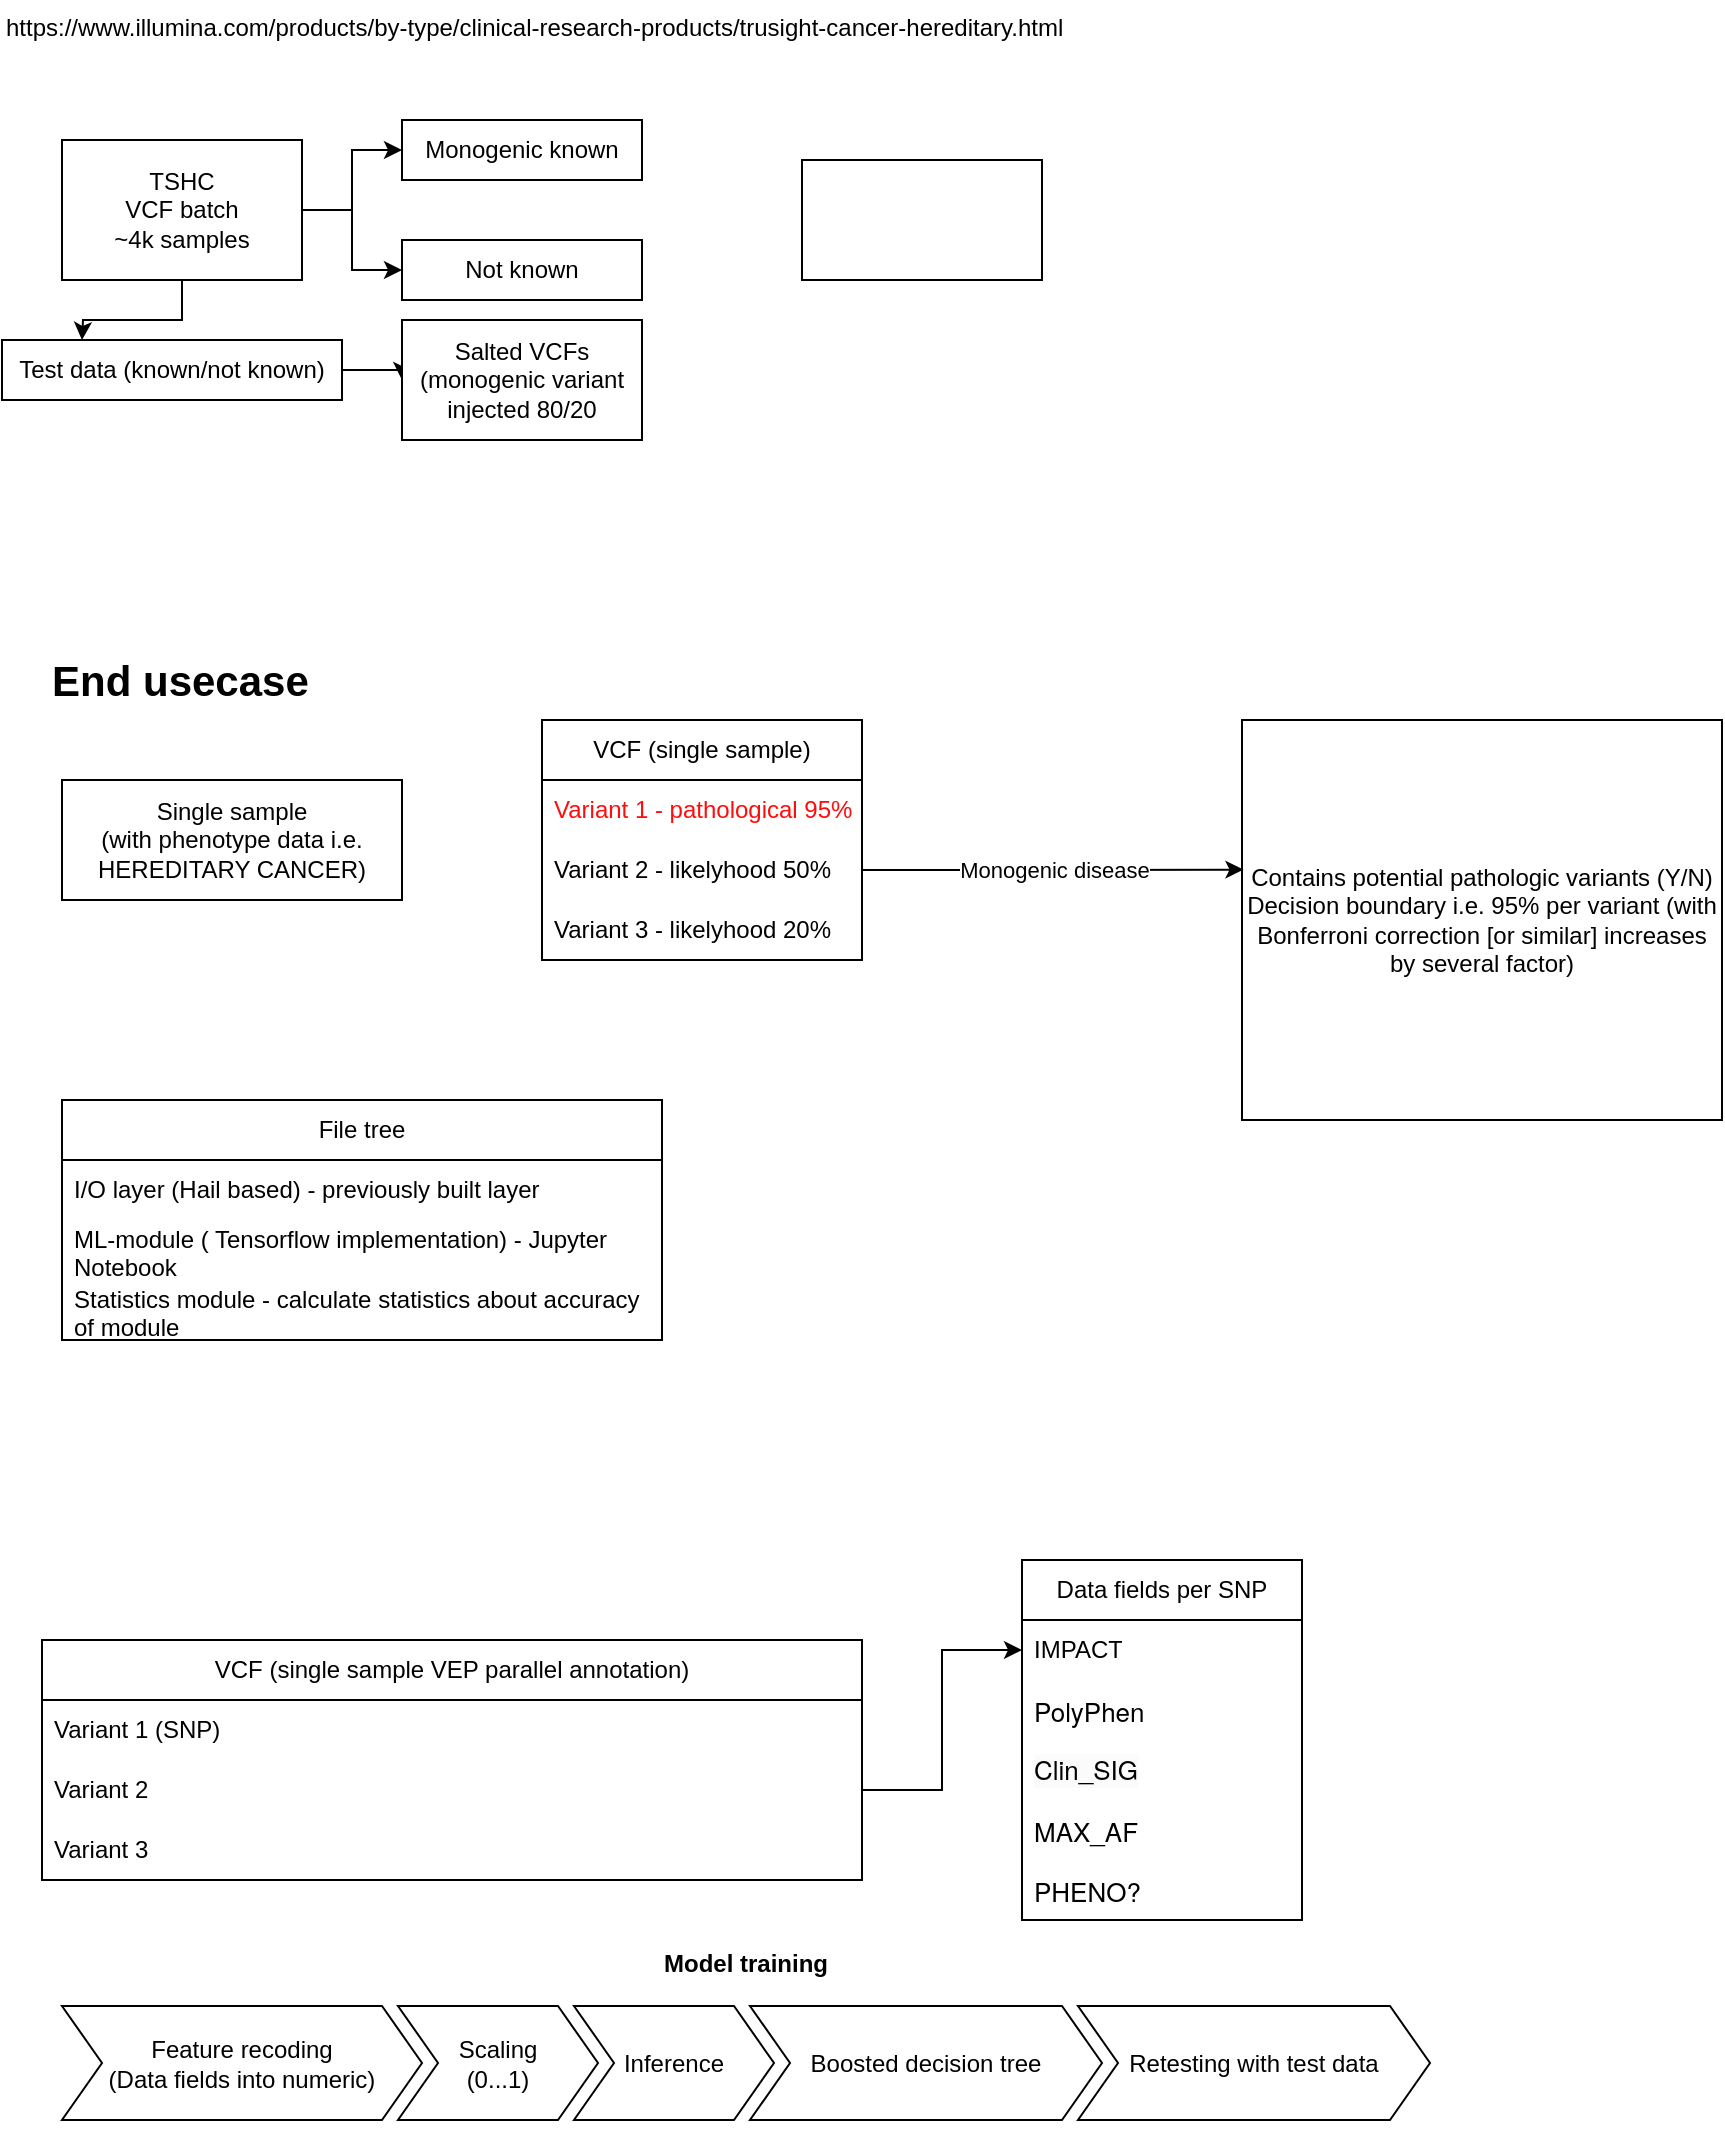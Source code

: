 <mxfile version="23.1.1" type="github">
  <diagram name="Page-1" id="yLdyAgAhy5sliRw4i6jr">
    <mxGraphModel dx="794" dy="1570" grid="1" gridSize="10" guides="1" tooltips="1" connect="1" arrows="1" fold="1" page="1" pageScale="1" pageWidth="850" pageHeight="1100" math="0" shadow="0">
      <root>
        <mxCell id="0" />
        <mxCell id="1" parent="0" />
        <mxCell id="ovGhK_PuXHXMLangWI-R-22" value="" style="edgeStyle=orthogonalEdgeStyle;rounded=0;orthogonalLoop=1;jettySize=auto;html=1;" edge="1" parent="1" source="ovGhK_PuXHXMLangWI-R-1" target="ovGhK_PuXHXMLangWI-R-19">
          <mxGeometry relative="1" as="geometry" />
        </mxCell>
        <mxCell id="ovGhK_PuXHXMLangWI-R-23" style="edgeStyle=orthogonalEdgeStyle;rounded=0;orthogonalLoop=1;jettySize=auto;html=1;exitX=1;exitY=0.5;exitDx=0;exitDy=0;entryX=0;entryY=0.5;entryDx=0;entryDy=0;" edge="1" parent="1" source="ovGhK_PuXHXMLangWI-R-1" target="ovGhK_PuXHXMLangWI-R-18">
          <mxGeometry relative="1" as="geometry" />
        </mxCell>
        <mxCell id="ovGhK_PuXHXMLangWI-R-26" style="edgeStyle=orthogonalEdgeStyle;rounded=0;orthogonalLoop=1;jettySize=auto;html=1;exitX=0.5;exitY=1;exitDx=0;exitDy=0;" edge="1" parent="1" source="ovGhK_PuXHXMLangWI-R-1">
          <mxGeometry relative="1" as="geometry">
            <mxPoint x="40" y="130" as="targetPoint" />
          </mxGeometry>
        </mxCell>
        <mxCell id="ovGhK_PuXHXMLangWI-R-1" value="TSHC&lt;br&gt;VCF batch&lt;br&gt;~4k samples" style="rounded=0;whiteSpace=wrap;html=1;" vertex="1" parent="1">
          <mxGeometry x="30" y="30" width="120" height="70" as="geometry" />
        </mxCell>
        <mxCell id="ovGhK_PuXHXMLangWI-R-2" value="Single sample&lt;br&gt;(with phenotype data i.e. HEREDITARY CANCER)" style="rounded=0;whiteSpace=wrap;html=1;" vertex="1" parent="1">
          <mxGeometry x="30" y="350" width="170" height="60" as="geometry" />
        </mxCell>
        <mxCell id="ovGhK_PuXHXMLangWI-R-4" value="VCF (single sample VEP parallel annotation)" style="swimlane;fontStyle=0;childLayout=stackLayout;horizontal=1;startSize=30;horizontalStack=0;resizeParent=1;resizeParentMax=0;resizeLast=0;collapsible=1;marginBottom=0;whiteSpace=wrap;html=1;" vertex="1" parent="1">
          <mxGeometry x="20" y="780" width="410" height="120" as="geometry" />
        </mxCell>
        <mxCell id="ovGhK_PuXHXMLangWI-R-5" value="Variant 1 (SNP)" style="text;strokeColor=none;fillColor=none;align=left;verticalAlign=middle;spacingLeft=4;spacingRight=4;overflow=hidden;points=[[0,0.5],[1,0.5]];portConstraint=eastwest;rotatable=0;whiteSpace=wrap;html=1;" vertex="1" parent="ovGhK_PuXHXMLangWI-R-4">
          <mxGeometry y="30" width="410" height="30" as="geometry" />
        </mxCell>
        <mxCell id="ovGhK_PuXHXMLangWI-R-6" value="Variant 2" style="text;strokeColor=none;fillColor=none;align=left;verticalAlign=middle;spacingLeft=4;spacingRight=4;overflow=hidden;points=[[0,0.5],[1,0.5]];portConstraint=eastwest;rotatable=0;whiteSpace=wrap;html=1;" vertex="1" parent="ovGhK_PuXHXMLangWI-R-4">
          <mxGeometry y="60" width="410" height="30" as="geometry" />
        </mxCell>
        <mxCell id="ovGhK_PuXHXMLangWI-R-7" value="Variant 3" style="text;strokeColor=none;fillColor=none;align=left;verticalAlign=middle;spacingLeft=4;spacingRight=4;overflow=hidden;points=[[0,0.5],[1,0.5]];portConstraint=eastwest;rotatable=0;whiteSpace=wrap;html=1;" vertex="1" parent="ovGhK_PuXHXMLangWI-R-4">
          <mxGeometry y="90" width="410" height="30" as="geometry" />
        </mxCell>
        <mxCell id="ovGhK_PuXHXMLangWI-R-8" value="Contains potential pathologic variants (Y/N)&lt;br&gt;Decision boundary i.e. 95% per variant (with Bonferroni correction [or similar] increases by several factor)" style="rounded=0;whiteSpace=wrap;html=1;" vertex="1" parent="1">
          <mxGeometry x="620" y="320" width="240" height="200" as="geometry" />
        </mxCell>
        <mxCell id="ovGhK_PuXHXMLangWI-R-10" value="VCF (single sample)" style="swimlane;fontStyle=0;childLayout=stackLayout;horizontal=1;startSize=30;horizontalStack=0;resizeParent=1;resizeParentMax=0;resizeLast=0;collapsible=1;marginBottom=0;whiteSpace=wrap;html=1;" vertex="1" parent="1">
          <mxGeometry x="270" y="320" width="160" height="120" as="geometry" />
        </mxCell>
        <mxCell id="ovGhK_PuXHXMLangWI-R-11" value="&lt;font color=&quot;#ff0d0d&quot;&gt;Variant 1 - pathological 95%&lt;/font&gt;" style="text;strokeColor=none;fillColor=none;align=left;verticalAlign=middle;spacingLeft=4;spacingRight=4;overflow=hidden;points=[[0,0.5],[1,0.5]];portConstraint=eastwest;rotatable=0;whiteSpace=wrap;html=1;" vertex="1" parent="ovGhK_PuXHXMLangWI-R-10">
          <mxGeometry y="30" width="160" height="30" as="geometry" />
        </mxCell>
        <mxCell id="ovGhK_PuXHXMLangWI-R-12" value="Variant 2 - likelyhood 50%" style="text;strokeColor=none;fillColor=none;align=left;verticalAlign=middle;spacingLeft=4;spacingRight=4;overflow=hidden;points=[[0,0.5],[1,0.5]];portConstraint=eastwest;rotatable=0;whiteSpace=wrap;html=1;" vertex="1" parent="ovGhK_PuXHXMLangWI-R-10">
          <mxGeometry y="60" width="160" height="30" as="geometry" />
        </mxCell>
        <mxCell id="ovGhK_PuXHXMLangWI-R-13" value="Variant 3 - likelyhood 20%" style="text;strokeColor=none;fillColor=none;align=left;verticalAlign=middle;spacingLeft=4;spacingRight=4;overflow=hidden;points=[[0,0.5],[1,0.5]];portConstraint=eastwest;rotatable=0;whiteSpace=wrap;html=1;" vertex="1" parent="ovGhK_PuXHXMLangWI-R-10">
          <mxGeometry y="90" width="160" height="30" as="geometry" />
        </mxCell>
        <mxCell id="ovGhK_PuXHXMLangWI-R-14" style="edgeStyle=orthogonalEdgeStyle;rounded=0;orthogonalLoop=1;jettySize=auto;html=1;exitX=1;exitY=0.5;exitDx=0;exitDy=0;entryX=0.003;entryY=0.374;entryDx=0;entryDy=0;entryPerimeter=0;" edge="1" parent="1" source="ovGhK_PuXHXMLangWI-R-12" target="ovGhK_PuXHXMLangWI-R-8">
          <mxGeometry relative="1" as="geometry" />
        </mxCell>
        <mxCell id="ovGhK_PuXHXMLangWI-R-15" value="Monogenic disease" style="edgeLabel;html=1;align=center;verticalAlign=middle;resizable=0;points=[];" vertex="1" connectable="0" parent="ovGhK_PuXHXMLangWI-R-14">
          <mxGeometry x="-0.221" y="1" relative="1" as="geometry">
            <mxPoint x="21" y="1" as="offset" />
          </mxGeometry>
        </mxCell>
        <mxCell id="ovGhK_PuXHXMLangWI-R-16" style="edgeStyle=orthogonalEdgeStyle;rounded=0;orthogonalLoop=1;jettySize=auto;html=1;exitX=0.5;exitY=1;exitDx=0;exitDy=0;" edge="1" parent="1" source="ovGhK_PuXHXMLangWI-R-8" target="ovGhK_PuXHXMLangWI-R-8">
          <mxGeometry relative="1" as="geometry" />
        </mxCell>
        <mxCell id="ovGhK_PuXHXMLangWI-R-18" value="Monogenic known" style="rounded=0;whiteSpace=wrap;html=1;" vertex="1" parent="1">
          <mxGeometry x="200" y="20" width="120" height="30" as="geometry" />
        </mxCell>
        <mxCell id="ovGhK_PuXHXMLangWI-R-19" value="Not known" style="rounded=0;whiteSpace=wrap;html=1;" vertex="1" parent="1">
          <mxGeometry x="200" y="80" width="120" height="30" as="geometry" />
        </mxCell>
        <mxCell id="ovGhK_PuXHXMLangWI-R-21" style="edgeStyle=orthogonalEdgeStyle;rounded=0;orthogonalLoop=1;jettySize=auto;html=1;exitX=0.5;exitY=1;exitDx=0;exitDy=0;" edge="1" parent="1" source="ovGhK_PuXHXMLangWI-R-19" target="ovGhK_PuXHXMLangWI-R-19">
          <mxGeometry relative="1" as="geometry" />
        </mxCell>
        <mxCell id="ovGhK_PuXHXMLangWI-R-25" value="" style="rounded=0;whiteSpace=wrap;html=1;" vertex="1" parent="1">
          <mxGeometry x="400" y="40" width="120" height="60" as="geometry" />
        </mxCell>
        <mxCell id="ovGhK_PuXHXMLangWI-R-29" style="edgeStyle=orthogonalEdgeStyle;rounded=0;orthogonalLoop=1;jettySize=auto;html=1;exitX=1;exitY=0.5;exitDx=0;exitDy=0;entryX=0;entryY=0.5;entryDx=0;entryDy=0;" edge="1" parent="1" source="ovGhK_PuXHXMLangWI-R-27" target="ovGhK_PuXHXMLangWI-R-28">
          <mxGeometry relative="1" as="geometry" />
        </mxCell>
        <mxCell id="ovGhK_PuXHXMLangWI-R-27" value="Test data (known/not known)" style="rounded=0;whiteSpace=wrap;html=1;" vertex="1" parent="1">
          <mxGeometry y="130" width="170" height="30" as="geometry" />
        </mxCell>
        <mxCell id="ovGhK_PuXHXMLangWI-R-28" value="Salted VCFs (monogenic variant injected 80/20" style="rounded=0;whiteSpace=wrap;html=1;" vertex="1" parent="1">
          <mxGeometry x="200" y="120" width="120" height="60" as="geometry" />
        </mxCell>
        <mxCell id="ovGhK_PuXHXMLangWI-R-30" value="&lt;h1&gt;&lt;b style=&quot;border-color: var(--border-color); text-align: center;&quot;&gt;&lt;font style=&quot;font-size: 21px;&quot;&gt;End usecase&lt;/font&gt;&lt;/b&gt;&lt;br&gt;&lt;/h1&gt;" style="text;html=1;strokeColor=none;fillColor=none;spacing=5;spacingTop=-20;whiteSpace=wrap;overflow=hidden;rounded=0;" vertex="1" parent="1">
          <mxGeometry x="20" y="280" width="190" height="120" as="geometry" />
        </mxCell>
        <mxCell id="ovGhK_PuXHXMLangWI-R-31" value="File tree" style="swimlane;fontStyle=0;childLayout=stackLayout;horizontal=1;startSize=30;horizontalStack=0;resizeParent=1;resizeParentMax=0;resizeLast=0;collapsible=1;marginBottom=0;whiteSpace=wrap;html=1;" vertex="1" parent="1">
          <mxGeometry x="30" y="510" width="300" height="120" as="geometry" />
        </mxCell>
        <mxCell id="ovGhK_PuXHXMLangWI-R-32" value="I/O layer (Hail based) - previously built layer" style="text;strokeColor=none;fillColor=none;align=left;verticalAlign=middle;spacingLeft=4;spacingRight=4;overflow=hidden;points=[[0,0.5],[1,0.5]];portConstraint=eastwest;rotatable=0;whiteSpace=wrap;html=1;" vertex="1" parent="ovGhK_PuXHXMLangWI-R-31">
          <mxGeometry y="30" width="300" height="30" as="geometry" />
        </mxCell>
        <mxCell id="ovGhK_PuXHXMLangWI-R-33" value="ML-module ( Tensorflow implementation) - Jupyter Notebook" style="text;strokeColor=none;fillColor=none;align=left;verticalAlign=middle;spacingLeft=4;spacingRight=4;overflow=hidden;points=[[0,0.5],[1,0.5]];portConstraint=eastwest;rotatable=0;whiteSpace=wrap;html=1;" vertex="1" parent="ovGhK_PuXHXMLangWI-R-31">
          <mxGeometry y="60" width="300" height="30" as="geometry" />
        </mxCell>
        <mxCell id="ovGhK_PuXHXMLangWI-R-34" value="Statistics module - calculate statistics about accuracy of module" style="text;strokeColor=none;fillColor=none;align=left;verticalAlign=middle;spacingLeft=4;spacingRight=4;overflow=hidden;points=[[0,0.5],[1,0.5]];portConstraint=eastwest;rotatable=0;whiteSpace=wrap;html=1;" vertex="1" parent="ovGhK_PuXHXMLangWI-R-31">
          <mxGeometry y="90" width="300" height="30" as="geometry" />
        </mxCell>
        <UserObject label="https://www.illumina.com/products/by-type/clinical-research-products/trusight-cancer-hereditary.html" link="https://www.illumina.com/products/by-type/clinical-research-products/trusight-cancer-hereditary.html" id="ovGhK_PuXHXMLangWI-R-43">
          <mxCell style="text;whiteSpace=wrap;" vertex="1" parent="1">
            <mxGeometry y="-40" width="560" height="50" as="geometry" />
          </mxCell>
        </UserObject>
        <mxCell id="ovGhK_PuXHXMLangWI-R-44" value="Data fields per SNP" style="swimlane;fontStyle=0;childLayout=stackLayout;horizontal=1;startSize=30;horizontalStack=0;resizeParent=1;resizeParentMax=0;resizeLast=0;collapsible=1;marginBottom=0;whiteSpace=wrap;html=1;" vertex="1" parent="1">
          <mxGeometry x="510" y="740" width="140" height="180" as="geometry" />
        </mxCell>
        <mxCell id="ovGhK_PuXHXMLangWI-R-45" value="IMPACT" style="text;strokeColor=none;fillColor=none;align=left;verticalAlign=middle;spacingLeft=4;spacingRight=4;overflow=hidden;points=[[0,0.5],[1,0.5]];portConstraint=eastwest;rotatable=0;whiteSpace=wrap;html=1;" vertex="1" parent="ovGhK_PuXHXMLangWI-R-44">
          <mxGeometry y="30" width="140" height="30" as="geometry" />
        </mxCell>
        <mxCell id="ovGhK_PuXHXMLangWI-R-46" value="&lt;p style=&quot;margin: 0px; font-style: normal; font-variant-caps: normal; font-stretch: normal; font-size: 13px; line-height: normal; font-family: &amp;quot;Helvetica Neue&amp;quot;; font-size-adjust: none; font-kerning: auto; font-variant-alternates: normal; font-variant-ligatures: normal; font-variant-numeric: normal; font-variant-east-asian: normal; font-variant-position: normal; font-variant-emoji: normal; font-feature-settings: normal; font-optical-sizing: auto; font-variation-settings: normal;&quot;&gt;PolyPhen&lt;/p&gt;" style="text;strokeColor=none;fillColor=none;align=left;verticalAlign=middle;spacingLeft=4;spacingRight=4;overflow=hidden;points=[[0,0.5],[1,0.5]];portConstraint=eastwest;rotatable=0;whiteSpace=wrap;html=1;" vertex="1" parent="ovGhK_PuXHXMLangWI-R-44">
          <mxGeometry y="60" width="140" height="30" as="geometry" />
        </mxCell>
        <mxCell id="ovGhK_PuXHXMLangWI-R-47" value="&lt;span style=&quot;caret-color: rgb(0, 0, 0); color: rgb(0, 0, 0); font-family: &amp;quot;Helvetica Neue&amp;quot;; font-size: 13px; font-style: normal; font-variant-caps: normal; font-weight: 400; letter-spacing: normal; text-align: left; text-indent: 0px; text-transform: none; word-spacing: 0px; -webkit-text-stroke-width: 0px; background-color: rgb(251, 251, 251); text-decoration: none; float: none; display: inline !important;&quot;&gt;Clin_SIG&lt;/span&gt;" style="text;strokeColor=none;fillColor=none;align=left;verticalAlign=middle;spacingLeft=4;spacingRight=4;overflow=hidden;points=[[0,0.5],[1,0.5]];portConstraint=eastwest;rotatable=0;whiteSpace=wrap;html=1;" vertex="1" parent="ovGhK_PuXHXMLangWI-R-44">
          <mxGeometry y="90" width="140" height="30" as="geometry" />
        </mxCell>
        <mxCell id="uKwTsWBKO9q8Pootr78T-1" value="&lt;p style=&quot;margin: 0px; font-style: normal; font-variant-caps: normal; font-stretch: normal; font-size: 13px; line-height: normal; font-family: &amp;quot;Helvetica Neue&amp;quot;; font-size-adjust: none; font-kerning: auto; font-variant-alternates: normal; font-variant-ligatures: normal; font-variant-numeric: normal; font-variant-east-asian: normal; font-variant-position: normal; font-variant-emoji: normal; font-feature-settings: normal; font-optical-sizing: auto; font-variation-settings: normal;&quot;&gt;MAX_AF&lt;/p&gt;" style="text;strokeColor=none;fillColor=none;align=left;verticalAlign=middle;spacingLeft=4;spacingRight=4;overflow=hidden;points=[[0,0.5],[1,0.5]];portConstraint=eastwest;rotatable=0;whiteSpace=wrap;html=1;" vertex="1" parent="ovGhK_PuXHXMLangWI-R-44">
          <mxGeometry y="120" width="140" height="30" as="geometry" />
        </mxCell>
        <mxCell id="uKwTsWBKO9q8Pootr78T-2" value="&lt;p style=&quot;margin: 0px; font-style: normal; font-variant-caps: normal; font-stretch: normal; font-size: 13px; line-height: normal; font-family: &amp;quot;Helvetica Neue&amp;quot;; font-size-adjust: none; font-kerning: auto; font-variant-alternates: normal; font-variant-ligatures: normal; font-variant-numeric: normal; font-variant-east-asian: normal; font-variant-position: normal; font-variant-emoji: normal; font-feature-settings: normal; font-optical-sizing: auto; font-variation-settings: normal;&quot;&gt;PHENO?&lt;/p&gt;" style="text;strokeColor=none;fillColor=none;align=left;verticalAlign=middle;spacingLeft=4;spacingRight=4;overflow=hidden;points=[[0,0.5],[1,0.5]];portConstraint=eastwest;rotatable=0;whiteSpace=wrap;html=1;" vertex="1" parent="ovGhK_PuXHXMLangWI-R-44">
          <mxGeometry y="150" width="140" height="30" as="geometry" />
        </mxCell>
        <mxCell id="ovGhK_PuXHXMLangWI-R-54" value="Model training" style="swimlane;childLayout=stackLayout;horizontal=1;fillColor=none;horizontalStack=1;resizeParent=1;resizeParentMax=0;resizeLast=0;collapsible=0;strokeColor=none;stackBorder=10;stackSpacing=-12;resizable=1;align=center;points=[];whiteSpace=wrap;html=1;" vertex="1" parent="1">
          <mxGeometry x="20" y="930" width="704" height="100" as="geometry" />
        </mxCell>
        <mxCell id="ovGhK_PuXHXMLangWI-R-55" value="Feature recoding&lt;br&gt;(Data fields into numeric)" style="shape=step;perimeter=stepPerimeter;fixedSize=1;points=[];whiteSpace=wrap;html=1;" vertex="1" parent="ovGhK_PuXHXMLangWI-R-54">
          <mxGeometry x="10" y="33" width="180" height="57" as="geometry" />
        </mxCell>
        <mxCell id="ovGhK_PuXHXMLangWI-R-56" value="Scaling&lt;br&gt;(0...1)" style="shape=step;perimeter=stepPerimeter;fixedSize=1;points=[];whiteSpace=wrap;html=1;" vertex="1" parent="ovGhK_PuXHXMLangWI-R-54">
          <mxGeometry x="178" y="33" width="100" height="57" as="geometry" />
        </mxCell>
        <mxCell id="ovGhK_PuXHXMLangWI-R-57" value="Inference" style="shape=step;perimeter=stepPerimeter;fixedSize=1;points=[];whiteSpace=wrap;html=1;" vertex="1" parent="ovGhK_PuXHXMLangWI-R-54">
          <mxGeometry x="266" y="33" width="100" height="57" as="geometry" />
        </mxCell>
        <mxCell id="ovGhK_PuXHXMLangWI-R-60" value="Boosted decision tree" style="shape=step;perimeter=stepPerimeter;fixedSize=1;points=[];whiteSpace=wrap;html=1;" vertex="1" parent="ovGhK_PuXHXMLangWI-R-54">
          <mxGeometry x="354" y="33" width="176" height="57" as="geometry" />
        </mxCell>
        <mxCell id="ovGhK_PuXHXMLangWI-R-63" value="Retesting with test data" style="shape=step;perimeter=stepPerimeter;fixedSize=1;points=[];whiteSpace=wrap;html=1;" vertex="1" parent="ovGhK_PuXHXMLangWI-R-54">
          <mxGeometry x="518" y="33" width="176" height="57" as="geometry" />
        </mxCell>
        <mxCell id="ovGhK_PuXHXMLangWI-R-58" style="edgeStyle=orthogonalEdgeStyle;rounded=0;orthogonalLoop=1;jettySize=auto;html=1;exitX=1;exitY=0.5;exitDx=0;exitDy=0;" edge="1" parent="1" source="ovGhK_PuXHXMLangWI-R-6" target="ovGhK_PuXHXMLangWI-R-45">
          <mxGeometry relative="1" as="geometry" />
        </mxCell>
      </root>
    </mxGraphModel>
  </diagram>
</mxfile>
